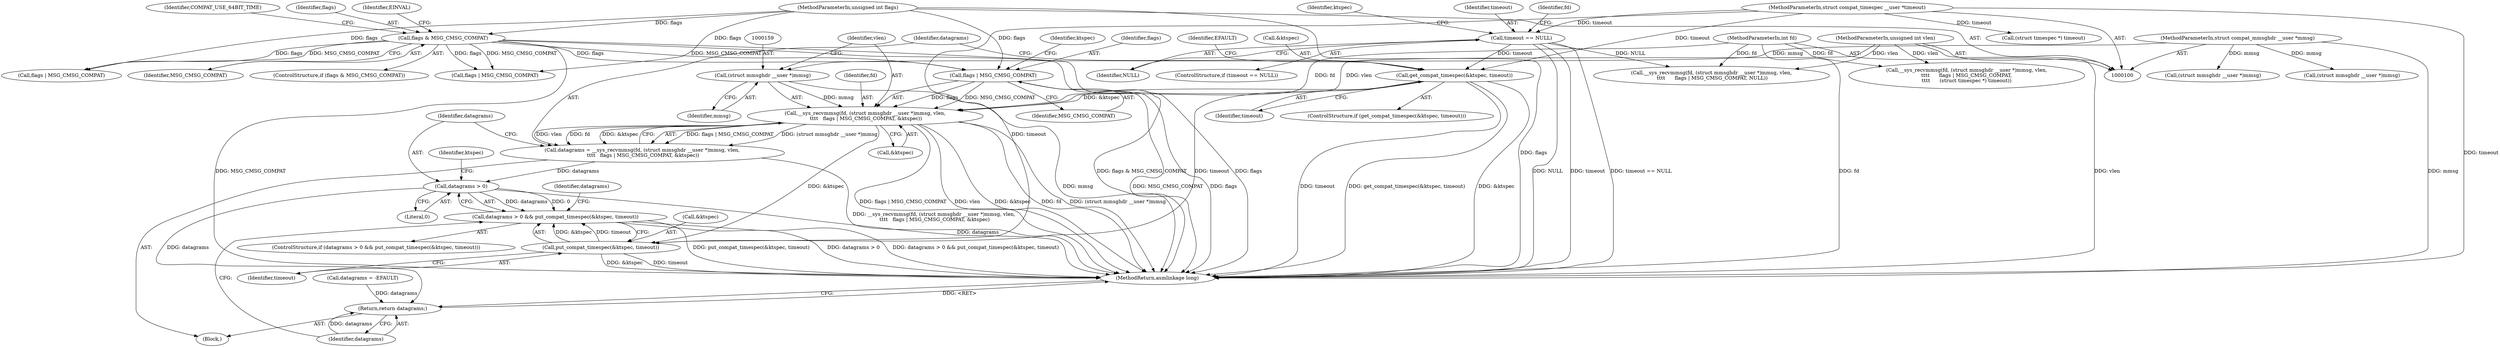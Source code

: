 digraph "0_linux_2def2ef2ae5f3990aabdbe8a755911902707d268@API" {
"1000156" [label="(Call,__sys_recvmmsg(fd, (struct mmsghdr __user *)mmsg, vlen,\n \t\t\t\t   flags | MSG_CMSG_COMPAT, &ktspec))"];
"1000101" [label="(MethodParameterIn,int fd)"];
"1000158" [label="(Call,(struct mmsghdr __user *)mmsg)"];
"1000102" [label="(MethodParameterIn,struct compat_mmsghdr __user *mmsg)"];
"1000103" [label="(MethodParameterIn,unsigned int vlen)"];
"1000162" [label="(Call,flags | MSG_CMSG_COMPAT)"];
"1000110" [label="(Call,flags & MSG_CMSG_COMPAT)"];
"1000104" [label="(MethodParameterIn,unsigned int flags)"];
"1000147" [label="(Call,get_compat_timespec(&ktspec, timeout))"];
"1000132" [label="(Call,timeout == NULL)"];
"1000105" [label="(MethodParameterIn,struct compat_timespec __user *timeout)"];
"1000154" [label="(Call,datagrams = __sys_recvmmsg(fd, (struct mmsghdr __user *)mmsg, vlen,\n \t\t\t\t   flags | MSG_CMSG_COMPAT, &ktspec))"];
"1000169" [label="(Call,datagrams > 0)"];
"1000168" [label="(Call,datagrams > 0 && put_compat_timespec(&ktspec, timeout))"];
"1000180" [label="(Return,return datagrams;)"];
"1000172" [label="(Call,put_compat_timespec(&ktspec, timeout))"];
"1000133" [label="(Identifier,timeout)"];
"1000173" [label="(Call,&ktspec)"];
"1000161" [label="(Identifier,vlen)"];
"1000177" [label="(Identifier,datagrams)"];
"1000156" [label="(Call,__sys_recvmmsg(fd, (struct mmsghdr __user *)mmsg, vlen,\n \t\t\t\t   flags | MSG_CMSG_COMPAT, &ktspec))"];
"1000137" [label="(Identifier,fd)"];
"1000128" [label="(Call,(struct timespec *) timeout)"];
"1000168" [label="(Call,datagrams > 0 && put_compat_timespec(&ktspec, timeout))"];
"1000150" [label="(Identifier,timeout)"];
"1000134" [label="(Identifier,NULL)"];
"1000125" [label="(Call,flags | MSG_CMSG_COMPAT)"];
"1000166" [label="(Identifier,ktspec)"];
"1000115" [label="(Identifier,EINVAL)"];
"1000155" [label="(Identifier,datagrams)"];
"1000182" [label="(MethodReturn,asmlinkage long)"];
"1000119" [label="(Call,__sys_recvmmsg(fd, (struct mmsghdr __user *)mmsg, vlen,\n\t\t\t\t      flags | MSG_CMSG_COMPAT,\n\t\t\t\t      (struct timespec *) timeout))"];
"1000164" [label="(Identifier,MSG_CMSG_COMPAT)"];
"1000174" [label="(Identifier,ktspec)"];
"1000142" [label="(Call,flags | MSG_CMSG_COMPAT)"];
"1000110" [label="(Call,flags & MSG_CMSG_COMPAT)"];
"1000162" [label="(Call,flags | MSG_CMSG_COMPAT)"];
"1000105" [label="(MethodParameterIn,struct compat_timespec __user *timeout)"];
"1000171" [label="(Literal,0)"];
"1000138" [label="(Call,(struct mmsghdr __user *)mmsg)"];
"1000157" [label="(Identifier,fd)"];
"1000117" [label="(Identifier,COMPAT_USE_64BIT_TIME)"];
"1000176" [label="(Call,datagrams = -EFAULT)"];
"1000170" [label="(Identifier,datagrams)"];
"1000103" [label="(MethodParameterIn,unsigned int vlen)"];
"1000146" [label="(ControlStructure,if (get_compat_timespec(&ktspec, timeout)))"];
"1000121" [label="(Call,(struct mmsghdr __user *)mmsg)"];
"1000112" [label="(Identifier,MSG_CMSG_COMPAT)"];
"1000111" [label="(Identifier,flags)"];
"1000106" [label="(Block,)"];
"1000101" [label="(MethodParameterIn,int fd)"];
"1000158" [label="(Call,(struct mmsghdr __user *)mmsg)"];
"1000175" [label="(Identifier,timeout)"];
"1000148" [label="(Call,&ktspec)"];
"1000180" [label="(Return,return datagrams;)"];
"1000102" [label="(MethodParameterIn,struct compat_mmsghdr __user *mmsg)"];
"1000163" [label="(Identifier,flags)"];
"1000153" [label="(Identifier,EFAULT)"];
"1000149" [label="(Identifier,ktspec)"];
"1000109" [label="(ControlStructure,if (flags & MSG_CMSG_COMPAT))"];
"1000132" [label="(Call,timeout == NULL)"];
"1000154" [label="(Call,datagrams = __sys_recvmmsg(fd, (struct mmsghdr __user *)mmsg, vlen,\n \t\t\t\t   flags | MSG_CMSG_COMPAT, &ktspec))"];
"1000172" [label="(Call,put_compat_timespec(&ktspec, timeout))"];
"1000147" [label="(Call,get_compat_timespec(&ktspec, timeout))"];
"1000160" [label="(Identifier,mmsg)"];
"1000181" [label="(Identifier,datagrams)"];
"1000131" [label="(ControlStructure,if (timeout == NULL))"];
"1000167" [label="(ControlStructure,if (datagrams > 0 && put_compat_timespec(&ktspec, timeout)))"];
"1000104" [label="(MethodParameterIn,unsigned int flags)"];
"1000169" [label="(Call,datagrams > 0)"];
"1000165" [label="(Call,&ktspec)"];
"1000136" [label="(Call,__sys_recvmmsg(fd, (struct mmsghdr __user *)mmsg, vlen,\n \t\t\t\t      flags | MSG_CMSG_COMPAT, NULL))"];
"1000156" -> "1000154"  [label="AST: "];
"1000156" -> "1000165"  [label="CFG: "];
"1000157" -> "1000156"  [label="AST: "];
"1000158" -> "1000156"  [label="AST: "];
"1000161" -> "1000156"  [label="AST: "];
"1000162" -> "1000156"  [label="AST: "];
"1000165" -> "1000156"  [label="AST: "];
"1000154" -> "1000156"  [label="CFG: "];
"1000156" -> "1000182"  [label="DDG: fd"];
"1000156" -> "1000182"  [label="DDG: (struct mmsghdr __user *)mmsg"];
"1000156" -> "1000182"  [label="DDG: flags | MSG_CMSG_COMPAT"];
"1000156" -> "1000182"  [label="DDG: vlen"];
"1000156" -> "1000182"  [label="DDG: &ktspec"];
"1000156" -> "1000154"  [label="DDG: flags | MSG_CMSG_COMPAT"];
"1000156" -> "1000154"  [label="DDG: (struct mmsghdr __user *)mmsg"];
"1000156" -> "1000154"  [label="DDG: vlen"];
"1000156" -> "1000154"  [label="DDG: fd"];
"1000156" -> "1000154"  [label="DDG: &ktspec"];
"1000101" -> "1000156"  [label="DDG: fd"];
"1000158" -> "1000156"  [label="DDG: mmsg"];
"1000103" -> "1000156"  [label="DDG: vlen"];
"1000162" -> "1000156"  [label="DDG: flags"];
"1000162" -> "1000156"  [label="DDG: MSG_CMSG_COMPAT"];
"1000147" -> "1000156"  [label="DDG: &ktspec"];
"1000156" -> "1000172"  [label="DDG: &ktspec"];
"1000101" -> "1000100"  [label="AST: "];
"1000101" -> "1000182"  [label="DDG: fd"];
"1000101" -> "1000119"  [label="DDG: fd"];
"1000101" -> "1000136"  [label="DDG: fd"];
"1000158" -> "1000160"  [label="CFG: "];
"1000159" -> "1000158"  [label="AST: "];
"1000160" -> "1000158"  [label="AST: "];
"1000161" -> "1000158"  [label="CFG: "];
"1000158" -> "1000182"  [label="DDG: mmsg"];
"1000102" -> "1000158"  [label="DDG: mmsg"];
"1000102" -> "1000100"  [label="AST: "];
"1000102" -> "1000182"  [label="DDG: mmsg"];
"1000102" -> "1000121"  [label="DDG: mmsg"];
"1000102" -> "1000138"  [label="DDG: mmsg"];
"1000103" -> "1000100"  [label="AST: "];
"1000103" -> "1000182"  [label="DDG: vlen"];
"1000103" -> "1000119"  [label="DDG: vlen"];
"1000103" -> "1000136"  [label="DDG: vlen"];
"1000162" -> "1000164"  [label="CFG: "];
"1000163" -> "1000162"  [label="AST: "];
"1000164" -> "1000162"  [label="AST: "];
"1000166" -> "1000162"  [label="CFG: "];
"1000162" -> "1000182"  [label="DDG: MSG_CMSG_COMPAT"];
"1000162" -> "1000182"  [label="DDG: flags"];
"1000110" -> "1000162"  [label="DDG: flags"];
"1000110" -> "1000162"  [label="DDG: MSG_CMSG_COMPAT"];
"1000104" -> "1000162"  [label="DDG: flags"];
"1000110" -> "1000109"  [label="AST: "];
"1000110" -> "1000112"  [label="CFG: "];
"1000111" -> "1000110"  [label="AST: "];
"1000112" -> "1000110"  [label="AST: "];
"1000115" -> "1000110"  [label="CFG: "];
"1000117" -> "1000110"  [label="CFG: "];
"1000110" -> "1000182"  [label="DDG: MSG_CMSG_COMPAT"];
"1000110" -> "1000182"  [label="DDG: flags & MSG_CMSG_COMPAT"];
"1000110" -> "1000182"  [label="DDG: flags"];
"1000104" -> "1000110"  [label="DDG: flags"];
"1000110" -> "1000125"  [label="DDG: flags"];
"1000110" -> "1000125"  [label="DDG: MSG_CMSG_COMPAT"];
"1000110" -> "1000142"  [label="DDG: flags"];
"1000110" -> "1000142"  [label="DDG: MSG_CMSG_COMPAT"];
"1000104" -> "1000100"  [label="AST: "];
"1000104" -> "1000182"  [label="DDG: flags"];
"1000104" -> "1000125"  [label="DDG: flags"];
"1000104" -> "1000142"  [label="DDG: flags"];
"1000147" -> "1000146"  [label="AST: "];
"1000147" -> "1000150"  [label="CFG: "];
"1000148" -> "1000147"  [label="AST: "];
"1000150" -> "1000147"  [label="AST: "];
"1000153" -> "1000147"  [label="CFG: "];
"1000155" -> "1000147"  [label="CFG: "];
"1000147" -> "1000182"  [label="DDG: &ktspec"];
"1000147" -> "1000182"  [label="DDG: timeout"];
"1000147" -> "1000182"  [label="DDG: get_compat_timespec(&ktspec, timeout)"];
"1000132" -> "1000147"  [label="DDG: timeout"];
"1000105" -> "1000147"  [label="DDG: timeout"];
"1000147" -> "1000172"  [label="DDG: timeout"];
"1000132" -> "1000131"  [label="AST: "];
"1000132" -> "1000134"  [label="CFG: "];
"1000133" -> "1000132"  [label="AST: "];
"1000134" -> "1000132"  [label="AST: "];
"1000137" -> "1000132"  [label="CFG: "];
"1000149" -> "1000132"  [label="CFG: "];
"1000132" -> "1000182"  [label="DDG: timeout == NULL"];
"1000132" -> "1000182"  [label="DDG: NULL"];
"1000132" -> "1000182"  [label="DDG: timeout"];
"1000105" -> "1000132"  [label="DDG: timeout"];
"1000132" -> "1000136"  [label="DDG: NULL"];
"1000105" -> "1000100"  [label="AST: "];
"1000105" -> "1000182"  [label="DDG: timeout"];
"1000105" -> "1000128"  [label="DDG: timeout"];
"1000105" -> "1000172"  [label="DDG: timeout"];
"1000154" -> "1000106"  [label="AST: "];
"1000155" -> "1000154"  [label="AST: "];
"1000170" -> "1000154"  [label="CFG: "];
"1000154" -> "1000182"  [label="DDG: __sys_recvmmsg(fd, (struct mmsghdr __user *)mmsg, vlen,\n \t\t\t\t   flags | MSG_CMSG_COMPAT, &ktspec)"];
"1000154" -> "1000169"  [label="DDG: datagrams"];
"1000169" -> "1000168"  [label="AST: "];
"1000169" -> "1000171"  [label="CFG: "];
"1000170" -> "1000169"  [label="AST: "];
"1000171" -> "1000169"  [label="AST: "];
"1000174" -> "1000169"  [label="CFG: "];
"1000168" -> "1000169"  [label="CFG: "];
"1000169" -> "1000182"  [label="DDG: datagrams"];
"1000169" -> "1000168"  [label="DDG: datagrams"];
"1000169" -> "1000168"  [label="DDG: 0"];
"1000169" -> "1000180"  [label="DDG: datagrams"];
"1000168" -> "1000167"  [label="AST: "];
"1000168" -> "1000172"  [label="CFG: "];
"1000172" -> "1000168"  [label="AST: "];
"1000177" -> "1000168"  [label="CFG: "];
"1000181" -> "1000168"  [label="CFG: "];
"1000168" -> "1000182"  [label="DDG: datagrams > 0"];
"1000168" -> "1000182"  [label="DDG: datagrams > 0 && put_compat_timespec(&ktspec, timeout)"];
"1000168" -> "1000182"  [label="DDG: put_compat_timespec(&ktspec, timeout)"];
"1000172" -> "1000168"  [label="DDG: &ktspec"];
"1000172" -> "1000168"  [label="DDG: timeout"];
"1000180" -> "1000106"  [label="AST: "];
"1000180" -> "1000181"  [label="CFG: "];
"1000181" -> "1000180"  [label="AST: "];
"1000182" -> "1000180"  [label="CFG: "];
"1000180" -> "1000182"  [label="DDG: <RET>"];
"1000181" -> "1000180"  [label="DDG: datagrams"];
"1000176" -> "1000180"  [label="DDG: datagrams"];
"1000172" -> "1000175"  [label="CFG: "];
"1000173" -> "1000172"  [label="AST: "];
"1000175" -> "1000172"  [label="AST: "];
"1000172" -> "1000182"  [label="DDG: &ktspec"];
"1000172" -> "1000182"  [label="DDG: timeout"];
}
